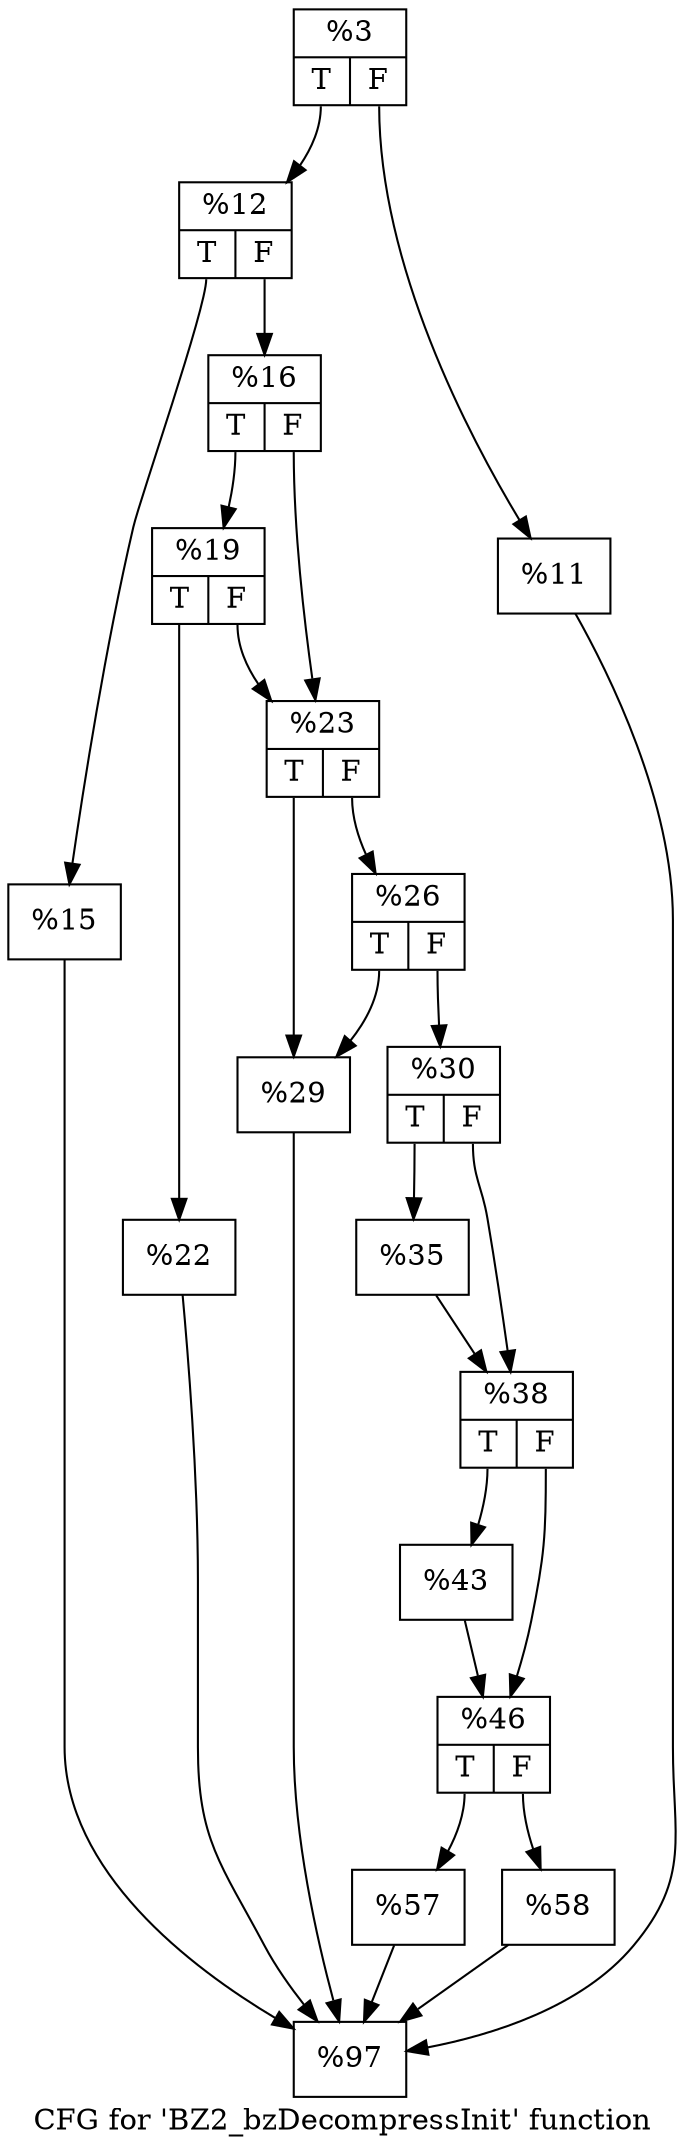digraph "CFG for 'BZ2_bzDecompressInit' function" {
	label="CFG for 'BZ2_bzDecompressInit' function";

	Node0x1922a20 [shape=record,label="{%3|{<s0>T|<s1>F}}"];
	Node0x1922a20:s0 -> Node0x1922f90;
	Node0x1922a20:s1 -> Node0x1922fe0;
	Node0x1922fe0 [shape=record,label="{%11}"];
	Node0x1922fe0 -> Node0x1923140;
	Node0x1922f90 [shape=record,label="{%12|{<s0>T|<s1>F}}"];
	Node0x1922f90:s0 -> Node0x19232c0;
	Node0x1922f90:s1 -> Node0x1923310;
	Node0x19232c0 [shape=record,label="{%15}"];
	Node0x19232c0 -> Node0x1923140;
	Node0x1923310 [shape=record,label="{%16|{<s0>T|<s1>F}}"];
	Node0x1923310:s0 -> Node0x19235a0;
	Node0x1923310:s1 -> Node0x19235f0;
	Node0x19235a0 [shape=record,label="{%19|{<s0>T|<s1>F}}"];
	Node0x19235a0:s0 -> Node0x1923710;
	Node0x19235a0:s1 -> Node0x19235f0;
	Node0x1923710 [shape=record,label="{%22}"];
	Node0x1923710 -> Node0x1923140;
	Node0x19235f0 [shape=record,label="{%23|{<s0>T|<s1>F}}"];
	Node0x19235f0:s0 -> Node0x19239a0;
	Node0x19235f0:s1 -> Node0x19239f0;
	Node0x19239f0 [shape=record,label="{%26|{<s0>T|<s1>F}}"];
	Node0x19239f0:s0 -> Node0x19239a0;
	Node0x19239f0:s1 -> Node0x1923ba0;
	Node0x19239a0 [shape=record,label="{%29}"];
	Node0x19239a0 -> Node0x1923140;
	Node0x1923ba0 [shape=record,label="{%30|{<s0>T|<s1>F}}"];
	Node0x1923ba0:s0 -> Node0x1923f30;
	Node0x1923ba0:s1 -> Node0x1923f80;
	Node0x1923f30 [shape=record,label="{%35}"];
	Node0x1923f30 -> Node0x1923f80;
	Node0x1923f80 [shape=record,label="{%38|{<s0>T|<s1>F}}"];
	Node0x1923f80:s0 -> Node0x1924410;
	Node0x1923f80:s1 -> Node0x1924460;
	Node0x1924410 [shape=record,label="{%43}"];
	Node0x1924410 -> Node0x1924460;
	Node0x1924460 [shape=record,label="{%46|{<s0>T|<s1>F}}"];
	Node0x1924460:s0 -> Node0x1924cc0;
	Node0x1924460:s1 -> Node0x1924d10;
	Node0x1924cc0 [shape=record,label="{%57}"];
	Node0x1924cc0 -> Node0x1923140;
	Node0x1924d10 [shape=record,label="{%58}"];
	Node0x1924d10 -> Node0x1923140;
	Node0x1923140 [shape=record,label="{%97}"];
}
